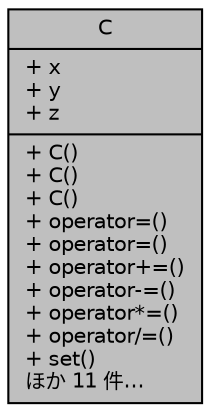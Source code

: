 digraph "C"
{
 // LATEX_PDF_SIZE
  edge [fontname="Helvetica",fontsize="10",labelfontname="Helvetica",labelfontsize="10"];
  node [fontname="Helvetica",fontsize="10",shape=record];
  Node1 [label="{C\n|+ x\l+ y\l+ z\l|+ C()\l+ C()\l+ C()\l+ operator=()\l+ operator=()\l+ operator+=()\l+ operator-=()\l+ operator*=()\l+ operator/=()\l+ set()\lほか 11 件…\l}",height=0.2,width=0.4,color="black", fillcolor="grey75", style="filled", fontcolor="black",tooltip="x,y,z方向に値を持つ"];
}
